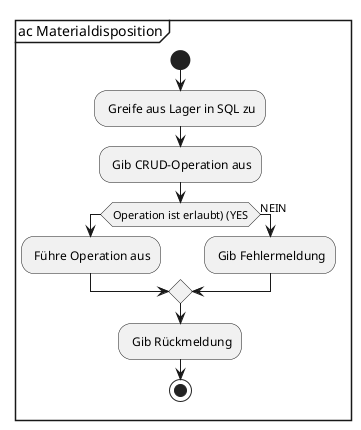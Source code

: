 @startuml Materialdisposition
mainframe ac Materialdisposition

start 
: Greife aus Lager in SQL zu;
: Gib CRUD-Operation aus;
if (Operation ist erlaubt) (YES)
    : Führe Operation aus;
else (NEIN)
    : Gib Fehlermeldung;
endif
: Gib Rückmeldung;

stop

@enduml